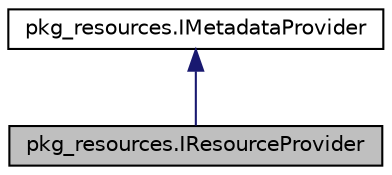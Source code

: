 digraph "pkg_resources.IResourceProvider"
{
 // LATEX_PDF_SIZE
  edge [fontname="Helvetica",fontsize="10",labelfontname="Helvetica",labelfontsize="10"];
  node [fontname="Helvetica",fontsize="10",shape=record];
  Node1 [label="pkg_resources.IResourceProvider",height=0.2,width=0.4,color="black", fillcolor="grey75", style="filled", fontcolor="black",tooltip=" "];
  Node2 -> Node1 [dir="back",color="midnightblue",fontsize="10",style="solid"];
  Node2 [label="pkg_resources.IMetadataProvider",height=0.2,width=0.4,color="black", fillcolor="white", style="filled",URL="$classpkg__resources_1_1IMetadataProvider.html",tooltip=" "];
}
